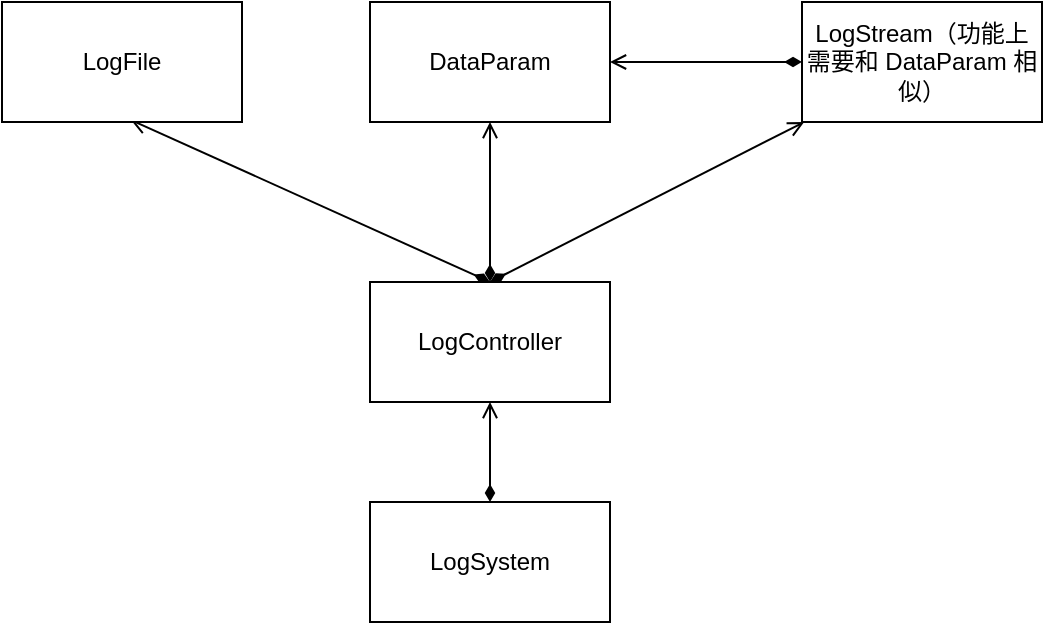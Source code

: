 <mxfile version="24.7.5">
  <diagram name="第 1 页" id="MRzUti_MZBK8tDDPC_a-">
    <mxGraphModel dx="842" dy="568" grid="1" gridSize="10" guides="1" tooltips="1" connect="1" arrows="1" fold="1" page="1" pageScale="1" pageWidth="827" pageHeight="1169" math="0" shadow="0">
      <root>
        <mxCell id="0" />
        <mxCell id="1" parent="0" />
        <mxCell id="6eVGvYixSCLnwYIir9Xo-1" value="DataParam" style="rounded=0;whiteSpace=wrap;html=1;" parent="1" vertex="1">
          <mxGeometry x="294" y="70" width="120" height="60" as="geometry" />
        </mxCell>
        <mxCell id="6eVGvYixSCLnwYIir9Xo-4" style="rounded=0;orthogonalLoop=1;jettySize=auto;html=1;entryX=0.5;entryY=1;entryDx=0;entryDy=0;startArrow=diamondThin;startFill=1;endArrow=open;endFill=0;exitX=0.5;exitY=0;exitDx=0;exitDy=0;" parent="1" source="6eVGvYixSCLnwYIir9Xo-2" target="6eVGvYixSCLnwYIir9Xo-1" edge="1">
          <mxGeometry relative="1" as="geometry" />
        </mxCell>
        <mxCell id="6eVGvYixSCLnwYIir9Xo-11" value="" style="rounded=0;orthogonalLoop=1;jettySize=auto;html=1;startArrow=diamondThin;startFill=1;endArrow=open;endFill=0;exitX=0.5;exitY=0;exitDx=0;exitDy=0;entryX=0.537;entryY=0.983;entryDx=0;entryDy=0;entryPerimeter=0;exitPerimeter=0;" parent="1" source="6eVGvYixSCLnwYIir9Xo-2" target="6eVGvYixSCLnwYIir9Xo-5" edge="1">
          <mxGeometry relative="1" as="geometry" />
        </mxCell>
        <mxCell id="aTKgbTDTGllvzi76LgTs-6" style="rounded=0;orthogonalLoop=1;jettySize=auto;html=1;startArrow=diamondThin;startFill=1;endArrow=open;endFill=0;exitX=0.5;exitY=0;exitDx=0;exitDy=0;" edge="1" parent="1" source="6eVGvYixSCLnwYIir9Xo-2" target="aTKgbTDTGllvzi76LgTs-1">
          <mxGeometry relative="1" as="geometry" />
        </mxCell>
        <mxCell id="6eVGvYixSCLnwYIir9Xo-2" value="LogController" style="whiteSpace=wrap;html=1;rounded=0;" parent="1" vertex="1">
          <mxGeometry x="294" y="210" width="120" height="60" as="geometry" />
        </mxCell>
        <mxCell id="6eVGvYixSCLnwYIir9Xo-5" value="LogFile" style="whiteSpace=wrap;html=1;rounded=0;" parent="1" vertex="1">
          <mxGeometry x="110" y="70" width="120" height="60" as="geometry" />
        </mxCell>
        <mxCell id="6eVGvYixSCLnwYIir9Xo-9" style="rounded=0;orthogonalLoop=1;jettySize=auto;html=1;entryX=0.5;entryY=1;entryDx=0;entryDy=0;startArrow=diamondThin;startFill=1;endArrow=open;endFill=0;exitX=0.5;exitY=0;exitDx=0;exitDy=0;" parent="1" source="6eVGvYixSCLnwYIir9Xo-8" target="6eVGvYixSCLnwYIir9Xo-2" edge="1">
          <mxGeometry relative="1" as="geometry" />
        </mxCell>
        <mxCell id="6eVGvYixSCLnwYIir9Xo-8" value="LogSystem" style="whiteSpace=wrap;html=1;rounded=0;" parent="1" vertex="1">
          <mxGeometry x="294" y="320" width="120" height="60" as="geometry" />
        </mxCell>
        <mxCell id="aTKgbTDTGllvzi76LgTs-7" style="rounded=0;orthogonalLoop=1;jettySize=auto;html=1;entryX=1;entryY=0.5;entryDx=0;entryDy=0;startArrow=diamondThin;startFill=1;endArrow=open;endFill=0;" edge="1" parent="1" source="aTKgbTDTGllvzi76LgTs-1" target="6eVGvYixSCLnwYIir9Xo-1">
          <mxGeometry relative="1" as="geometry" />
        </mxCell>
        <mxCell id="aTKgbTDTGllvzi76LgTs-1" value="LogStream（功能上需要和 DataParam 相似）" style="whiteSpace=wrap;html=1;rounded=0;" vertex="1" parent="1">
          <mxGeometry x="510" y="70" width="120" height="60" as="geometry" />
        </mxCell>
      </root>
    </mxGraphModel>
  </diagram>
</mxfile>
